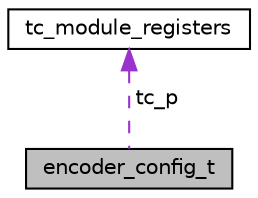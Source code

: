 digraph "encoder_config_t"
{
  edge [fontname="Helvetica",fontsize="10",labelfontname="Helvetica",labelfontsize="10"];
  node [fontname="Helvetica",fontsize="10",shape=record];
  Node1 [label="encoder_config_t",height=0.2,width=0.4,color="black", fillcolor="grey75", style="filled", fontcolor="black"];
  Node2 -> Node1 [dir="back",color="darkorchid3",fontsize="10",style="dashed",label=" tc_p" ,fontname="Helvetica"];
  Node2 [label="tc_module_registers",height=0.2,width=0.4,color="black", fillcolor="white", style="filled",URL="$structtc__module__registers.html"];
}
